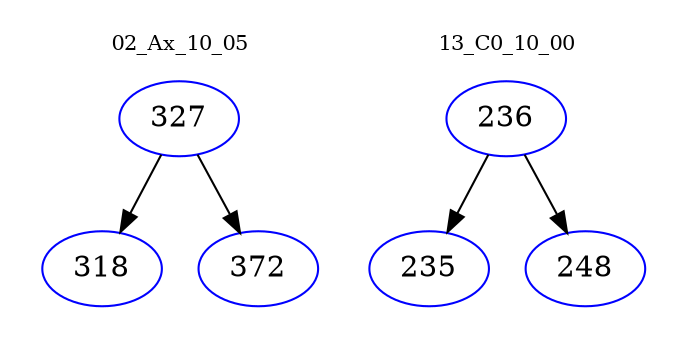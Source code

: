 digraph{
subgraph cluster_0 {
color = white
label = "02_Ax_10_05";
fontsize=10;
T0_327 [label="327", color="blue"]
T0_327 -> T0_318 [color="black"]
T0_318 [label="318", color="blue"]
T0_327 -> T0_372 [color="black"]
T0_372 [label="372", color="blue"]
}
subgraph cluster_1 {
color = white
label = "13_C0_10_00";
fontsize=10;
T1_236 [label="236", color="blue"]
T1_236 -> T1_235 [color="black"]
T1_235 [label="235", color="blue"]
T1_236 -> T1_248 [color="black"]
T1_248 [label="248", color="blue"]
}
}
